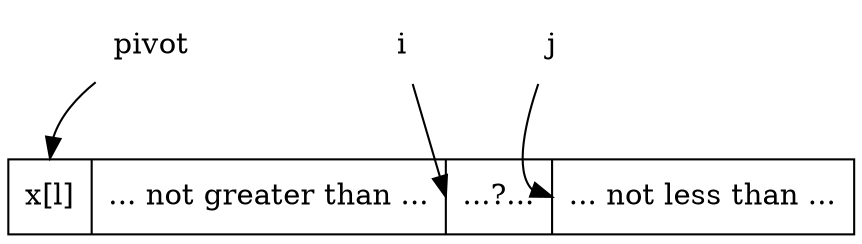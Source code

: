 digraph G{
	margin="0"
	node[shape=record]
        lst[label="<p> x[l] | <l> ... not greater than ... | ...?... | <r> ... not less than ..."];
        pivot[shape=plaintext];
        i[shape=plaintext];
        j[shape=plaintext];
        pivot->lst:p;
        i->lst:l:e;
        j->lst:r:w;
	{rank=same pivot->i->j[style=invis]}
}
